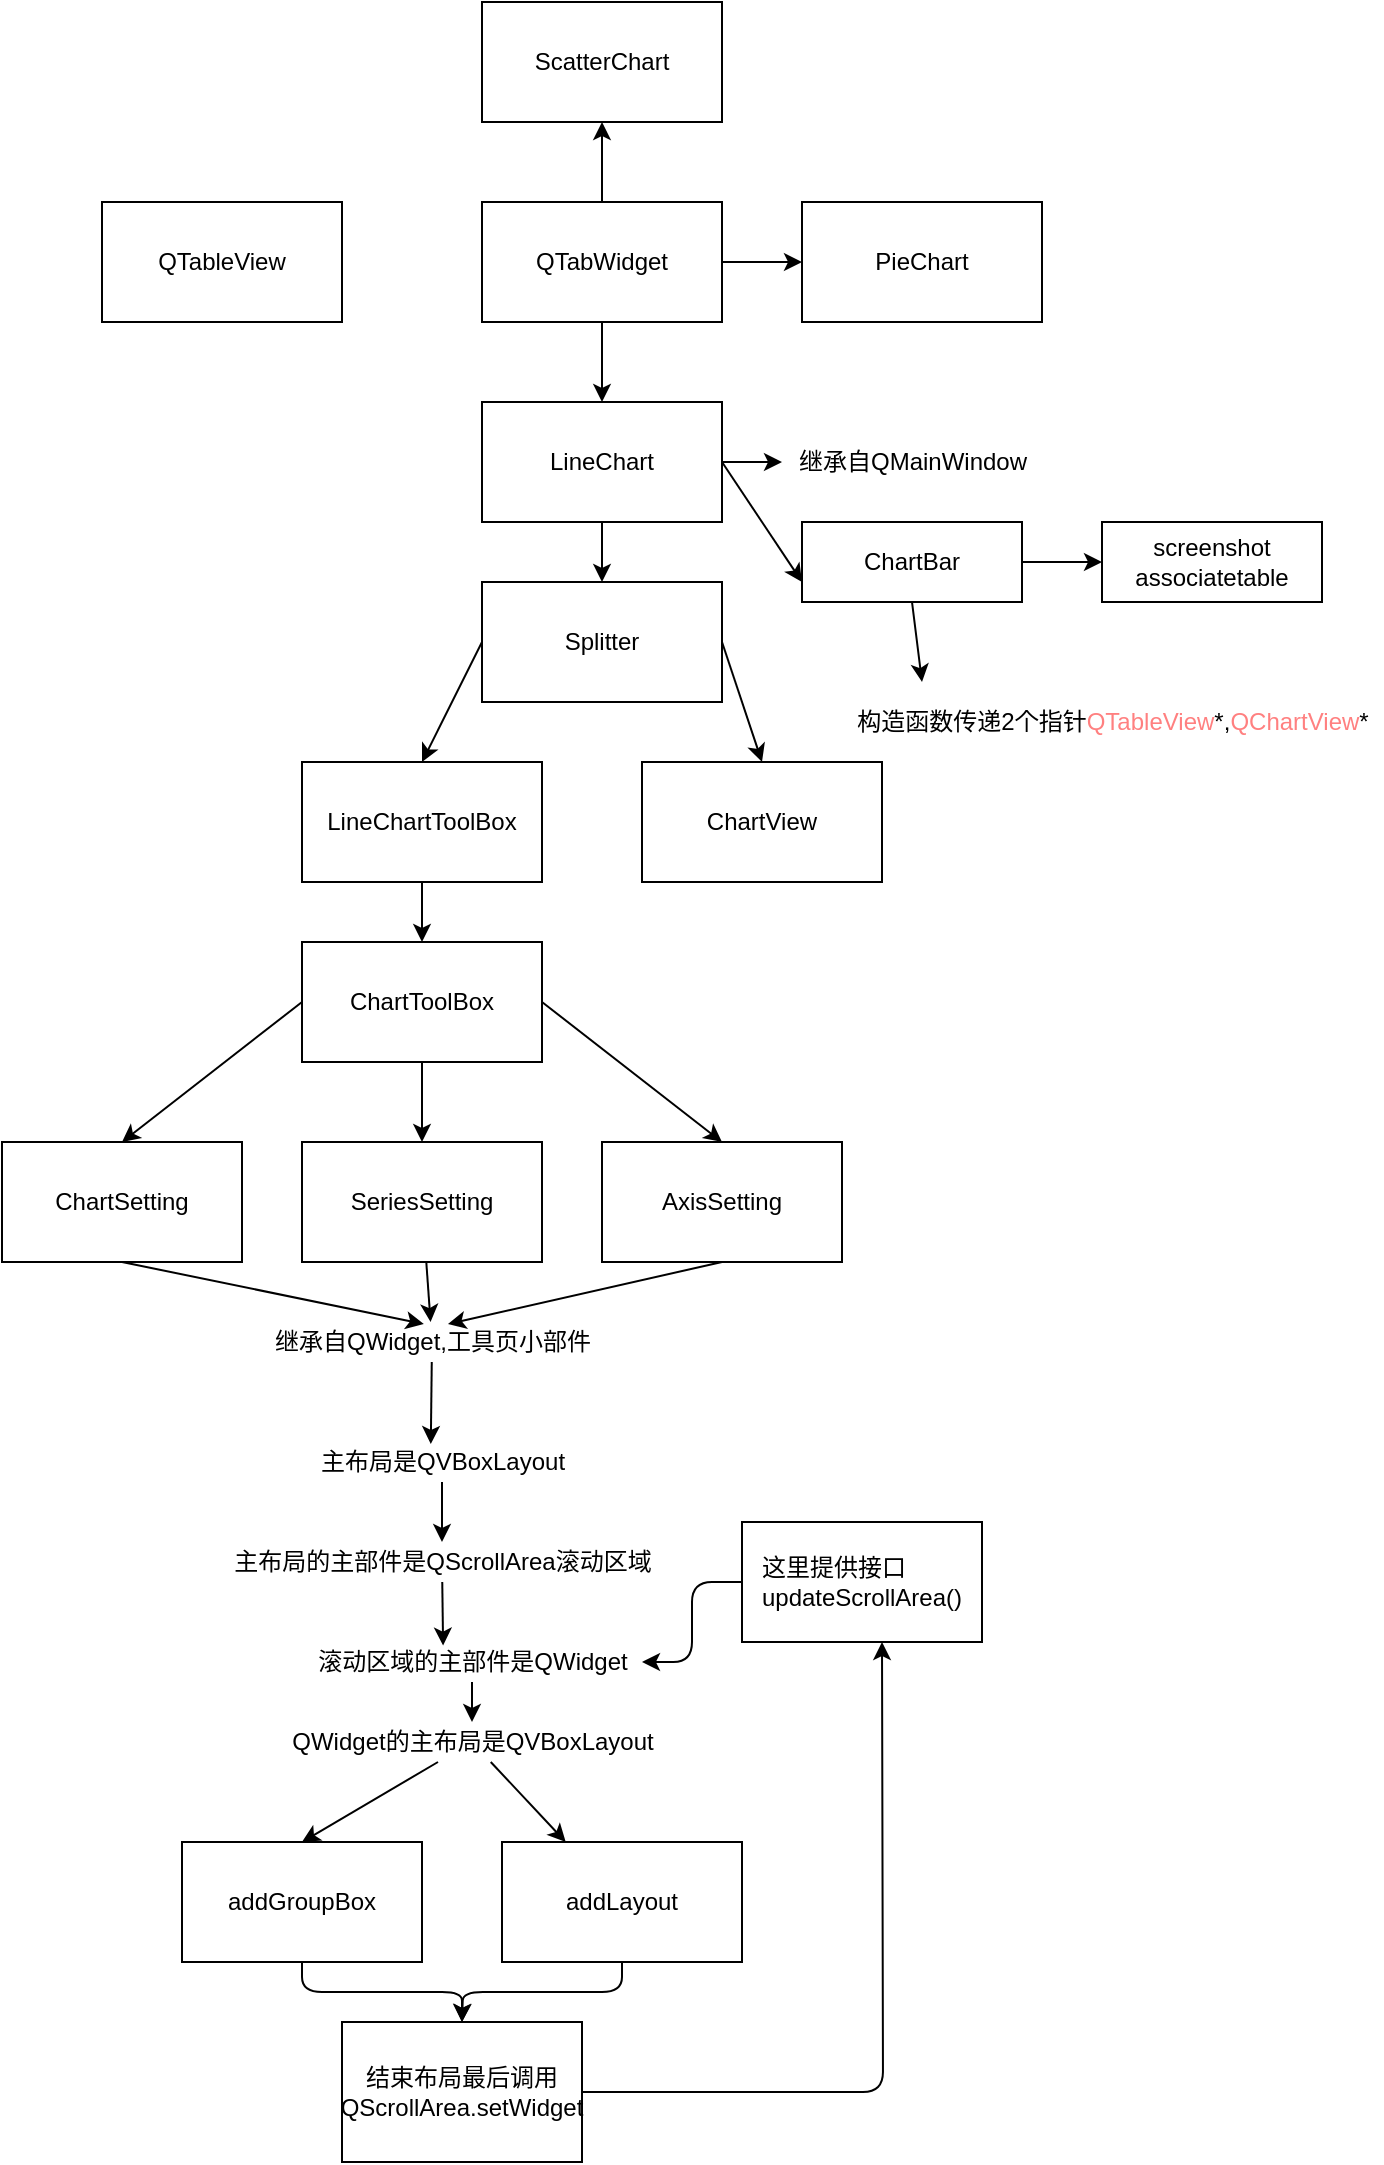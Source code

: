 <mxfile>
    <diagram id="4iocb59442D5RlBXrSkm" name="第 1 页">
        <mxGraphModel dx="1231" dy="619" grid="1" gridSize="10" guides="1" tooltips="1" connect="1" arrows="1" fold="1" page="1" pageScale="1" pageWidth="827" pageHeight="1169" math="0" shadow="0">
            <root>
                <mxCell id="0"/>
                <mxCell id="1" parent="0"/>
                <mxCell id="2" value="QTableView" style="whiteSpace=wrap;html=1;" parent="1" vertex="1">
                    <mxGeometry x="120" y="100" width="120" height="60" as="geometry"/>
                </mxCell>
                <mxCell id="6" style="edgeStyle=none;html=1;exitX=0.5;exitY=1;exitDx=0;exitDy=0;entryX=0.5;entryY=0;entryDx=0;entryDy=0;" parent="1" source="3" target="4" edge="1">
                    <mxGeometry relative="1" as="geometry"/>
                </mxCell>
                <mxCell id="9" style="edgeStyle=none;html=1;exitX=0.5;exitY=0;exitDx=0;exitDy=0;entryX=0.5;entryY=1;entryDx=0;entryDy=0;" parent="1" source="3" target="8" edge="1">
                    <mxGeometry relative="1" as="geometry"/>
                </mxCell>
                <mxCell id="10" style="edgeStyle=none;html=1;exitX=1;exitY=0.5;exitDx=0;exitDy=0;entryX=0;entryY=0.5;entryDx=0;entryDy=0;" parent="1" source="3" target="7" edge="1">
                    <mxGeometry relative="1" as="geometry"/>
                </mxCell>
                <mxCell id="3" value="QTabWidget" style="whiteSpace=wrap;html=1;" parent="1" vertex="1">
                    <mxGeometry x="310" y="100" width="120" height="60" as="geometry"/>
                </mxCell>
                <mxCell id="13" style="edgeStyle=none;html=1;exitX=1;exitY=0.5;exitDx=0;exitDy=0;" parent="1" source="4" target="12" edge="1">
                    <mxGeometry relative="1" as="geometry"/>
                </mxCell>
                <mxCell id="19" style="edgeStyle=none;html=1;exitX=0.5;exitY=1;exitDx=0;exitDy=0;entryX=0.5;entryY=0;entryDx=0;entryDy=0;" parent="1" source="4" target="11" edge="1">
                    <mxGeometry relative="1" as="geometry"/>
                </mxCell>
                <mxCell id="20" style="edgeStyle=none;html=1;exitX=1;exitY=0.5;exitDx=0;exitDy=0;entryX=0;entryY=0.75;entryDx=0;entryDy=0;" parent="1" source="4" target="18" edge="1">
                    <mxGeometry relative="1" as="geometry"/>
                </mxCell>
                <mxCell id="4" value="LineChart" style="whiteSpace=wrap;html=1;" parent="1" vertex="1">
                    <mxGeometry x="310" y="200" width="120" height="60" as="geometry"/>
                </mxCell>
                <mxCell id="7" value="PieChart" style="whiteSpace=wrap;html=1;" parent="1" vertex="1">
                    <mxGeometry x="470" y="100" width="120" height="60" as="geometry"/>
                </mxCell>
                <mxCell id="8" value="ScatterChart" style="whiteSpace=wrap;html=1;" parent="1" vertex="1">
                    <mxGeometry x="310" width="120" height="60" as="geometry"/>
                </mxCell>
                <mxCell id="21" style="edgeStyle=none;html=1;exitX=0;exitY=0.5;exitDx=0;exitDy=0;entryX=0.5;entryY=0;entryDx=0;entryDy=0;" parent="1" source="11" target="16" edge="1">
                    <mxGeometry relative="1" as="geometry"/>
                </mxCell>
                <mxCell id="22" style="edgeStyle=none;html=1;exitX=1;exitY=0.5;exitDx=0;exitDy=0;entryX=0.5;entryY=0;entryDx=0;entryDy=0;" parent="1" source="11" target="17" edge="1">
                    <mxGeometry relative="1" as="geometry"/>
                </mxCell>
                <mxCell id="11" value="Splitter" style="whiteSpace=wrap;html=1;" parent="1" vertex="1">
                    <mxGeometry x="310" y="290" width="120" height="60" as="geometry"/>
                </mxCell>
                <mxCell id="12" value="继承自QMainWindow" style="text;html=1;align=center;verticalAlign=middle;resizable=0;points=[];autosize=1;strokeColor=none;fillColor=none;" parent="1" vertex="1">
                    <mxGeometry x="460" y="220" width="130" height="20" as="geometry"/>
                </mxCell>
                <mxCell id="24" style="edgeStyle=none;html=1;exitX=0.5;exitY=1;exitDx=0;exitDy=0;entryX=0.5;entryY=0;entryDx=0;entryDy=0;" parent="1" source="16" target="23" edge="1">
                    <mxGeometry relative="1" as="geometry"/>
                </mxCell>
                <mxCell id="16" value="LineChartToolBox" style="whiteSpace=wrap;html=1;" parent="1" vertex="1">
                    <mxGeometry x="220" y="380" width="120" height="60" as="geometry"/>
                </mxCell>
                <mxCell id="17" value="ChartView" style="whiteSpace=wrap;html=1;" parent="1" vertex="1">
                    <mxGeometry x="390" y="380" width="120" height="60" as="geometry"/>
                </mxCell>
                <mxCell id="62" style="edgeStyle=none;html=1;exitX=1;exitY=0.5;exitDx=0;exitDy=0;entryX=0;entryY=0.5;entryDx=0;entryDy=0;" edge="1" parent="1" source="18" target="61">
                    <mxGeometry relative="1" as="geometry"/>
                </mxCell>
                <mxCell id="63" style="edgeStyle=none;html=1;exitX=0.5;exitY=1;exitDx=0;exitDy=0;" edge="1" parent="1" source="18">
                    <mxGeometry relative="1" as="geometry">
                        <mxPoint x="530.0" y="340" as="targetPoint"/>
                    </mxGeometry>
                </mxCell>
                <mxCell id="18" value="ChartBar" style="whiteSpace=wrap;html=1;" parent="1" vertex="1">
                    <mxGeometry x="470" y="260" width="110" height="40" as="geometry"/>
                </mxCell>
                <mxCell id="56" style="edgeStyle=none;html=1;exitX=0;exitY=0.5;exitDx=0;exitDy=0;entryX=0.5;entryY=0;entryDx=0;entryDy=0;" edge="1" parent="1" source="23" target="27">
                    <mxGeometry relative="1" as="geometry"/>
                </mxCell>
                <mxCell id="57" style="edgeStyle=none;html=1;exitX=0.5;exitY=1;exitDx=0;exitDy=0;entryX=0.5;entryY=0;entryDx=0;entryDy=0;" edge="1" parent="1" source="23" target="26">
                    <mxGeometry relative="1" as="geometry"/>
                </mxCell>
                <mxCell id="58" style="edgeStyle=none;html=1;exitX=1;exitY=0.5;exitDx=0;exitDy=0;entryX=0.5;entryY=0;entryDx=0;entryDy=0;" edge="1" parent="1" source="23" target="25">
                    <mxGeometry relative="1" as="geometry"/>
                </mxCell>
                <mxCell id="23" value="ChartToolBox" style="whiteSpace=wrap;html=1;" parent="1" vertex="1">
                    <mxGeometry x="220" y="470" width="120" height="60" as="geometry"/>
                </mxCell>
                <mxCell id="31" style="edgeStyle=none;html=1;exitX=0.5;exitY=1;exitDx=0;exitDy=0;entryX=0.547;entryY=0.05;entryDx=0;entryDy=0;entryPerimeter=0;" parent="1" source="25" target="28" edge="1">
                    <mxGeometry relative="1" as="geometry"/>
                </mxCell>
                <mxCell id="25" value="AxisSetting" style="whiteSpace=wrap;html=1;" parent="1" vertex="1">
                    <mxGeometry x="370" y="570" width="120" height="60" as="geometry"/>
                </mxCell>
                <mxCell id="30" value="" style="edgeStyle=none;html=1;" parent="1" source="26" target="28" edge="1">
                    <mxGeometry relative="1" as="geometry"/>
                </mxCell>
                <mxCell id="26" value="SeriesSetting" style="whiteSpace=wrap;html=1;" parent="1" vertex="1">
                    <mxGeometry x="220" y="570" width="120" height="60" as="geometry"/>
                </mxCell>
                <mxCell id="29" style="edgeStyle=none;html=1;exitX=0.5;exitY=1;exitDx=0;exitDy=0;entryX=0.476;entryY=0.05;entryDx=0;entryDy=0;entryPerimeter=0;" parent="1" source="27" target="28" edge="1">
                    <mxGeometry relative="1" as="geometry"/>
                </mxCell>
                <mxCell id="27" value="&lt;span style=&quot;text-align: left&quot;&gt;ChartSetting&lt;/span&gt;" style="whiteSpace=wrap;html=1;" parent="1" vertex="1">
                    <mxGeometry x="70" y="570" width="120" height="60" as="geometry"/>
                </mxCell>
                <mxCell id="36" style="edgeStyle=none;html=1;entryX=0.46;entryY=0.05;entryDx=0;entryDy=0;entryPerimeter=0;" parent="1" source="28" target="35" edge="1">
                    <mxGeometry relative="1" as="geometry"/>
                </mxCell>
                <mxCell id="28" value="继承自QWidget,工具页小部件" style="text;html=1;align=center;verticalAlign=middle;resizable=0;points=[];autosize=1;strokeColor=none;fillColor=none;" parent="1" vertex="1">
                    <mxGeometry x="200" y="660" width="170" height="20" as="geometry"/>
                </mxCell>
                <mxCell id="41" style="edgeStyle=none;html=1;" parent="1" source="35" target="37" edge="1">
                    <mxGeometry relative="1" as="geometry"/>
                </mxCell>
                <mxCell id="35" value="主布局是QVBoxLayout" style="text;html=1;align=center;verticalAlign=middle;resizable=0;points=[];autosize=1;strokeColor=none;fillColor=none;" parent="1" vertex="1">
                    <mxGeometry x="220" y="720" width="140" height="20" as="geometry"/>
                </mxCell>
                <mxCell id="42" style="edgeStyle=none;html=1;entryX=0.415;entryY=0.088;entryDx=0;entryDy=0;entryPerimeter=0;" parent="1" source="37" target="38" edge="1">
                    <mxGeometry relative="1" as="geometry"/>
                </mxCell>
                <mxCell id="37" value="主布局的主部件是QScrollArea滚动区域" style="text;html=1;align=center;verticalAlign=middle;resizable=0;points=[];autosize=1;strokeColor=none;fillColor=none;" parent="1" vertex="1">
                    <mxGeometry x="180" y="770" width="220" height="20" as="geometry"/>
                </mxCell>
                <mxCell id="43" value="" style="edgeStyle=none;html=1;" parent="1" source="38" target="39" edge="1">
                    <mxGeometry relative="1" as="geometry"/>
                </mxCell>
                <mxCell id="38" value="滚动区域的主部件是QWidget" style="text;html=1;align=center;verticalAlign=middle;resizable=0;points=[];autosize=1;strokeColor=none;fillColor=none;" parent="1" vertex="1">
                    <mxGeometry x="220" y="820" width="170" height="20" as="geometry"/>
                </mxCell>
                <mxCell id="46" value="" style="edgeStyle=none;html=1;" parent="1" source="39" target="45" edge="1">
                    <mxGeometry relative="1" as="geometry"/>
                </mxCell>
                <mxCell id="47" style="edgeStyle=none;html=1;entryX=0.5;entryY=0;entryDx=0;entryDy=0;" parent="1" source="39" target="44" edge="1">
                    <mxGeometry relative="1" as="geometry"/>
                </mxCell>
                <mxCell id="39" value="QWidget的主布局是QVBoxLayout" style="text;html=1;align=center;verticalAlign=middle;resizable=0;points=[];autosize=1;strokeColor=none;fillColor=none;" parent="1" vertex="1">
                    <mxGeometry x="205" y="860" width="200" height="20" as="geometry"/>
                </mxCell>
                <mxCell id="51" style="edgeStyle=orthogonalEdgeStyle;html=1;exitX=0.5;exitY=1;exitDx=0;exitDy=0;" parent="1" source="44" target="50" edge="1">
                    <mxGeometry relative="1" as="geometry"/>
                </mxCell>
                <mxCell id="44" value="&lt;span style=&quot;text-align: left&quot;&gt;addGroupBox&lt;/span&gt;" style="whiteSpace=wrap;html=1;" parent="1" vertex="1">
                    <mxGeometry x="160" y="920" width="120" height="60" as="geometry"/>
                </mxCell>
                <mxCell id="52" style="edgeStyle=orthogonalEdgeStyle;html=1;exitX=0.5;exitY=1;exitDx=0;exitDy=0;" parent="1" source="45" edge="1">
                    <mxGeometry relative="1" as="geometry">
                        <mxPoint x="300" y="1010" as="targetPoint"/>
                    </mxGeometry>
                </mxCell>
                <mxCell id="45" value="&lt;span style=&quot;text-align: left&quot;&gt;addLayout&lt;/span&gt;" style="whiteSpace=wrap;html=1;" parent="1" vertex="1">
                    <mxGeometry x="320" y="920" width="120" height="60" as="geometry"/>
                </mxCell>
                <mxCell id="53" style="edgeStyle=orthogonalEdgeStyle;html=1;exitX=1;exitY=0.5;exitDx=0;exitDy=0;" parent="1" source="50" edge="1">
                    <mxGeometry relative="1" as="geometry">
                        <mxPoint x="510" y="820" as="targetPoint"/>
                    </mxGeometry>
                </mxCell>
                <mxCell id="50" value="&lt;span style=&quot;text-align: left&quot;&gt;结束布局最后调用&lt;br&gt;QScrollArea.setWidget&lt;br&gt;&lt;/span&gt;" style="whiteSpace=wrap;html=1;" parent="1" vertex="1">
                    <mxGeometry x="240" y="1010" width="120" height="70" as="geometry"/>
                </mxCell>
                <mxCell id="55" style="edgeStyle=orthogonalEdgeStyle;html=1;exitX=0;exitY=0.5;exitDx=0;exitDy=0;" parent="1" source="54" target="38" edge="1">
                    <mxGeometry relative="1" as="geometry"/>
                </mxCell>
                <mxCell id="54" value="&lt;div style=&quot;text-align: left&quot;&gt;&lt;span&gt;这里提供接口&lt;/span&gt;&lt;/div&gt;&lt;div style=&quot;text-align: left&quot;&gt;&lt;span&gt;updateScrollArea()&lt;br&gt;&lt;/span&gt;&lt;/div&gt;" style="whiteSpace=wrap;html=1;" parent="1" vertex="1">
                    <mxGeometry x="440" y="760" width="120" height="60" as="geometry"/>
                </mxCell>
                <mxCell id="61" value="screenshot&lt;br&gt;associatetable" style="whiteSpace=wrap;html=1;" vertex="1" parent="1">
                    <mxGeometry x="620" y="260" width="110" height="40" as="geometry"/>
                </mxCell>
                <mxCell id="64" value="构造函数传递2个指针&lt;span style=&quot;color: rgb(255 , 128 , 128)&quot;&gt;QTableView&lt;/span&gt;&lt;span&gt;*,&lt;/span&gt;&lt;span style=&quot;color: rgb(255 , 128 , 128)&quot;&gt;QChartView&lt;/span&gt;&lt;span&gt;*&lt;/span&gt;" style="text;html=1;align=center;verticalAlign=middle;resizable=0;points=[];autosize=1;strokeColor=none;fillColor=none;" vertex="1" parent="1">
                    <mxGeometry x="490" y="350" width="270" height="20" as="geometry"/>
                </mxCell>
            </root>
        </mxGraphModel>
    </diagram>
</mxfile>